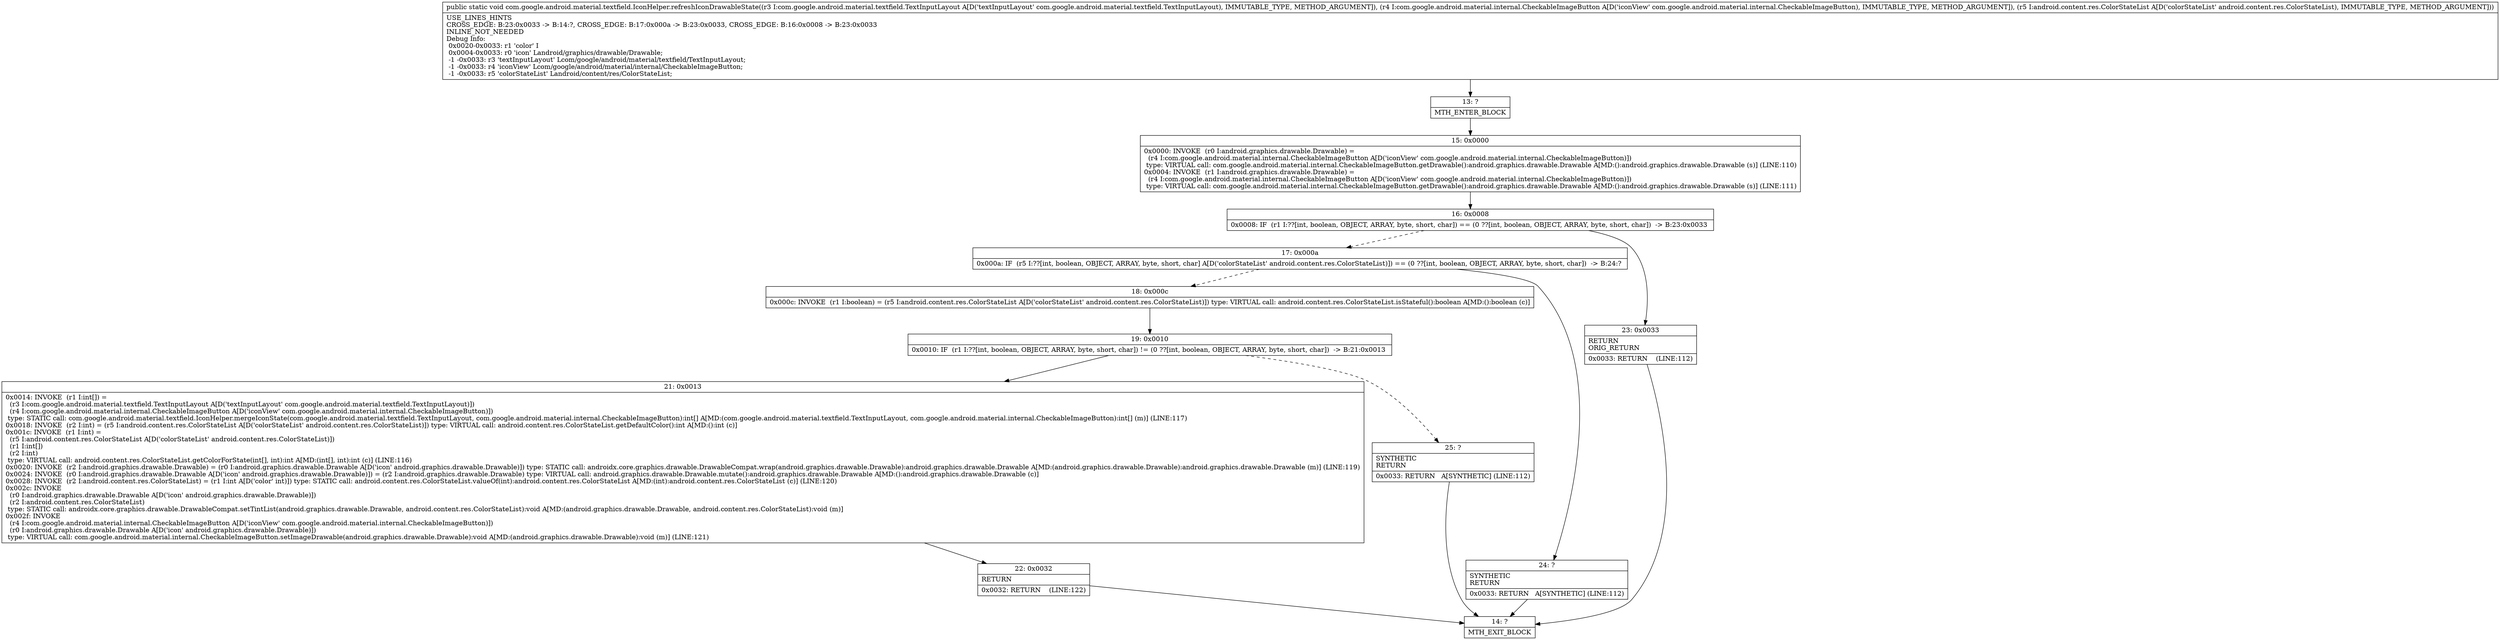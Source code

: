 digraph "CFG forcom.google.android.material.textfield.IconHelper.refreshIconDrawableState(Lcom\/google\/android\/material\/textfield\/TextInputLayout;Lcom\/google\/android\/material\/internal\/CheckableImageButton;Landroid\/content\/res\/ColorStateList;)V" {
Node_13 [shape=record,label="{13\:\ ?|MTH_ENTER_BLOCK\l}"];
Node_15 [shape=record,label="{15\:\ 0x0000|0x0000: INVOKE  (r0 I:android.graphics.drawable.Drawable) = \l  (r4 I:com.google.android.material.internal.CheckableImageButton A[D('iconView' com.google.android.material.internal.CheckableImageButton)])\l type: VIRTUAL call: com.google.android.material.internal.CheckableImageButton.getDrawable():android.graphics.drawable.Drawable A[MD:():android.graphics.drawable.Drawable (s)] (LINE:110)\l0x0004: INVOKE  (r1 I:android.graphics.drawable.Drawable) = \l  (r4 I:com.google.android.material.internal.CheckableImageButton A[D('iconView' com.google.android.material.internal.CheckableImageButton)])\l type: VIRTUAL call: com.google.android.material.internal.CheckableImageButton.getDrawable():android.graphics.drawable.Drawable A[MD:():android.graphics.drawable.Drawable (s)] (LINE:111)\l}"];
Node_16 [shape=record,label="{16\:\ 0x0008|0x0008: IF  (r1 I:??[int, boolean, OBJECT, ARRAY, byte, short, char]) == (0 ??[int, boolean, OBJECT, ARRAY, byte, short, char])  \-\> B:23:0x0033 \l}"];
Node_17 [shape=record,label="{17\:\ 0x000a|0x000a: IF  (r5 I:??[int, boolean, OBJECT, ARRAY, byte, short, char] A[D('colorStateList' android.content.res.ColorStateList)]) == (0 ??[int, boolean, OBJECT, ARRAY, byte, short, char])  \-\> B:24:? \l}"];
Node_18 [shape=record,label="{18\:\ 0x000c|0x000c: INVOKE  (r1 I:boolean) = (r5 I:android.content.res.ColorStateList A[D('colorStateList' android.content.res.ColorStateList)]) type: VIRTUAL call: android.content.res.ColorStateList.isStateful():boolean A[MD:():boolean (c)]\l}"];
Node_19 [shape=record,label="{19\:\ 0x0010|0x0010: IF  (r1 I:??[int, boolean, OBJECT, ARRAY, byte, short, char]) != (0 ??[int, boolean, OBJECT, ARRAY, byte, short, char])  \-\> B:21:0x0013 \l}"];
Node_21 [shape=record,label="{21\:\ 0x0013|0x0014: INVOKE  (r1 I:int[]) = \l  (r3 I:com.google.android.material.textfield.TextInputLayout A[D('textInputLayout' com.google.android.material.textfield.TextInputLayout)])\l  (r4 I:com.google.android.material.internal.CheckableImageButton A[D('iconView' com.google.android.material.internal.CheckableImageButton)])\l type: STATIC call: com.google.android.material.textfield.IconHelper.mergeIconState(com.google.android.material.textfield.TextInputLayout, com.google.android.material.internal.CheckableImageButton):int[] A[MD:(com.google.android.material.textfield.TextInputLayout, com.google.android.material.internal.CheckableImageButton):int[] (m)] (LINE:117)\l0x0018: INVOKE  (r2 I:int) = (r5 I:android.content.res.ColorStateList A[D('colorStateList' android.content.res.ColorStateList)]) type: VIRTUAL call: android.content.res.ColorStateList.getDefaultColor():int A[MD:():int (c)]\l0x001c: INVOKE  (r1 I:int) = \l  (r5 I:android.content.res.ColorStateList A[D('colorStateList' android.content.res.ColorStateList)])\l  (r1 I:int[])\l  (r2 I:int)\l type: VIRTUAL call: android.content.res.ColorStateList.getColorForState(int[], int):int A[MD:(int[], int):int (c)] (LINE:116)\l0x0020: INVOKE  (r2 I:android.graphics.drawable.Drawable) = (r0 I:android.graphics.drawable.Drawable A[D('icon' android.graphics.drawable.Drawable)]) type: STATIC call: androidx.core.graphics.drawable.DrawableCompat.wrap(android.graphics.drawable.Drawable):android.graphics.drawable.Drawable A[MD:(android.graphics.drawable.Drawable):android.graphics.drawable.Drawable (m)] (LINE:119)\l0x0024: INVOKE  (r0 I:android.graphics.drawable.Drawable A[D('icon' android.graphics.drawable.Drawable)]) = (r2 I:android.graphics.drawable.Drawable) type: VIRTUAL call: android.graphics.drawable.Drawable.mutate():android.graphics.drawable.Drawable A[MD:():android.graphics.drawable.Drawable (c)]\l0x0028: INVOKE  (r2 I:android.content.res.ColorStateList) = (r1 I:int A[D('color' int)]) type: STATIC call: android.content.res.ColorStateList.valueOf(int):android.content.res.ColorStateList A[MD:(int):android.content.res.ColorStateList (c)] (LINE:120)\l0x002c: INVOKE  \l  (r0 I:android.graphics.drawable.Drawable A[D('icon' android.graphics.drawable.Drawable)])\l  (r2 I:android.content.res.ColorStateList)\l type: STATIC call: androidx.core.graphics.drawable.DrawableCompat.setTintList(android.graphics.drawable.Drawable, android.content.res.ColorStateList):void A[MD:(android.graphics.drawable.Drawable, android.content.res.ColorStateList):void (m)]\l0x002f: INVOKE  \l  (r4 I:com.google.android.material.internal.CheckableImageButton A[D('iconView' com.google.android.material.internal.CheckableImageButton)])\l  (r0 I:android.graphics.drawable.Drawable A[D('icon' android.graphics.drawable.Drawable)])\l type: VIRTUAL call: com.google.android.material.internal.CheckableImageButton.setImageDrawable(android.graphics.drawable.Drawable):void A[MD:(android.graphics.drawable.Drawable):void (m)] (LINE:121)\l}"];
Node_22 [shape=record,label="{22\:\ 0x0032|RETURN\l|0x0032: RETURN    (LINE:122)\l}"];
Node_14 [shape=record,label="{14\:\ ?|MTH_EXIT_BLOCK\l}"];
Node_25 [shape=record,label="{25\:\ ?|SYNTHETIC\lRETURN\l|0x0033: RETURN   A[SYNTHETIC] (LINE:112)\l}"];
Node_24 [shape=record,label="{24\:\ ?|SYNTHETIC\lRETURN\l|0x0033: RETURN   A[SYNTHETIC] (LINE:112)\l}"];
Node_23 [shape=record,label="{23\:\ 0x0033|RETURN\lORIG_RETURN\l|0x0033: RETURN    (LINE:112)\l}"];
MethodNode[shape=record,label="{public static void com.google.android.material.textfield.IconHelper.refreshIconDrawableState((r3 I:com.google.android.material.textfield.TextInputLayout A[D('textInputLayout' com.google.android.material.textfield.TextInputLayout), IMMUTABLE_TYPE, METHOD_ARGUMENT]), (r4 I:com.google.android.material.internal.CheckableImageButton A[D('iconView' com.google.android.material.internal.CheckableImageButton), IMMUTABLE_TYPE, METHOD_ARGUMENT]), (r5 I:android.content.res.ColorStateList A[D('colorStateList' android.content.res.ColorStateList), IMMUTABLE_TYPE, METHOD_ARGUMENT]))  | USE_LINES_HINTS\lCROSS_EDGE: B:23:0x0033 \-\> B:14:?, CROSS_EDGE: B:17:0x000a \-\> B:23:0x0033, CROSS_EDGE: B:16:0x0008 \-\> B:23:0x0033\lINLINE_NOT_NEEDED\lDebug Info:\l  0x0020\-0x0033: r1 'color' I\l  0x0004\-0x0033: r0 'icon' Landroid\/graphics\/drawable\/Drawable;\l  \-1 \-0x0033: r3 'textInputLayout' Lcom\/google\/android\/material\/textfield\/TextInputLayout;\l  \-1 \-0x0033: r4 'iconView' Lcom\/google\/android\/material\/internal\/CheckableImageButton;\l  \-1 \-0x0033: r5 'colorStateList' Landroid\/content\/res\/ColorStateList;\l}"];
MethodNode -> Node_13;Node_13 -> Node_15;
Node_15 -> Node_16;
Node_16 -> Node_17[style=dashed];
Node_16 -> Node_23;
Node_17 -> Node_18[style=dashed];
Node_17 -> Node_24;
Node_18 -> Node_19;
Node_19 -> Node_21;
Node_19 -> Node_25[style=dashed];
Node_21 -> Node_22;
Node_22 -> Node_14;
Node_25 -> Node_14;
Node_24 -> Node_14;
Node_23 -> Node_14;
}

